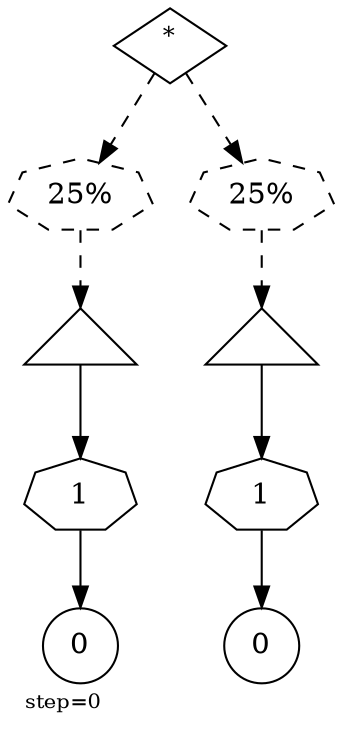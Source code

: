 digraph {
  graph  [labelloc=bottom,labeljust=left,fontsize="10",label="step=0"];
  "329" [shape=diamond,peripheries="1",label=<<SUP>*</SUP>>,labelfontcolor=black,color=black];
  "330" [shape=triangle,peripheries="1",label="",labelfontcolor=black,color=black];
  "331" [shape=triangle,peripheries="1",label="",labelfontcolor=black,color=black];
  "332" [shape=circle,peripheries="1",label=<0>,labelfontcolor=black,color=black];
  "334" [shape=circle,peripheries="1",label=<0>,labelfontcolor=black,color=black];
  "333" [label=<1>,peripheries="1",color=black,shape=septagon];
  "330" -> "333" [color=black];
  "333" -> "332" [color=black];
  "335" [label=<1>,peripheries="1",color=black,shape=septagon];
  "331" -> "335" [color=black];
  "335" -> "334" [color=black];
  "336" [label=<25%>,peripheries="1",color=black,style=dashed,shape=septagon];
  "329" -> "336" [style=dashed,color=black];
  "336" -> "330" [style=dashed,color=black];
  "337" [label=<25%>,peripheries="1",color=black,style=dashed,shape=septagon];
  "329" -> "337" [style=dashed,color=black];
  "337" -> "331" [style=dashed,color=black];
}